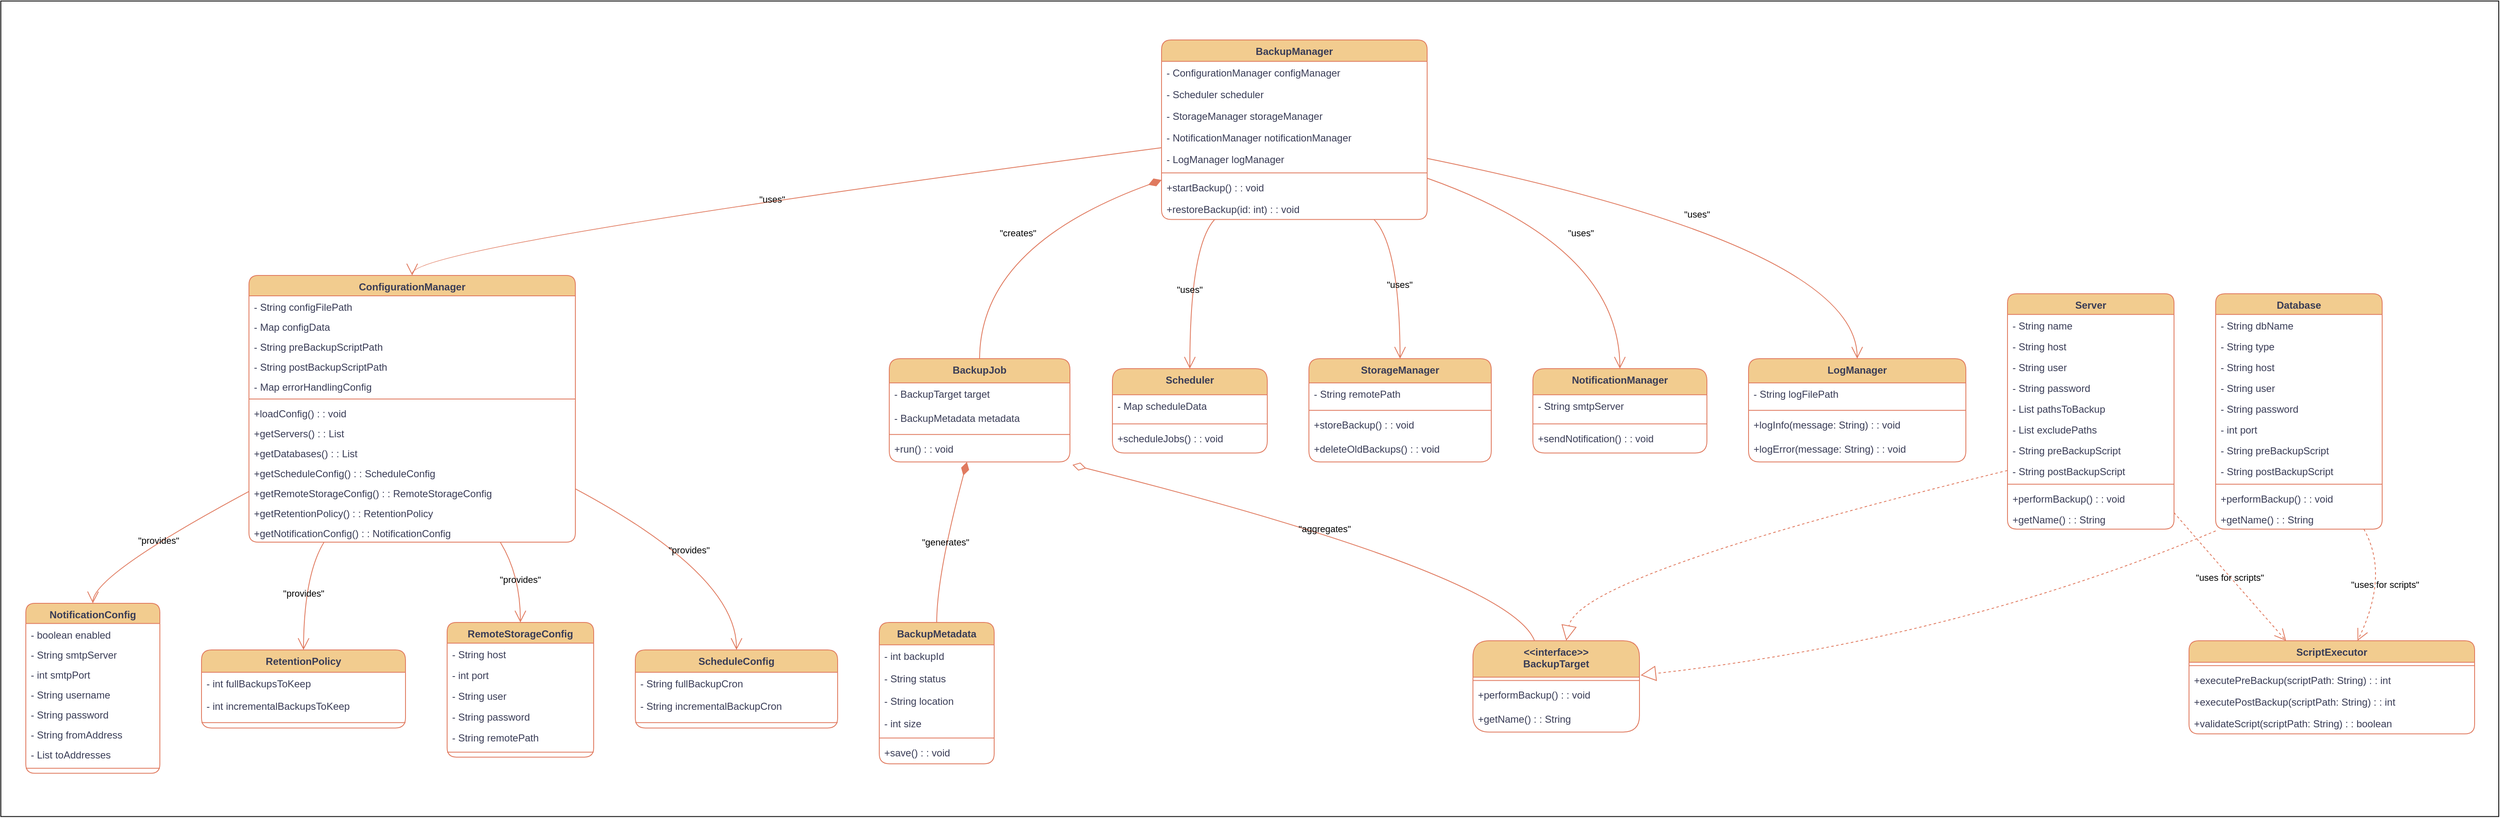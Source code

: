 <mxfile version="25.0.3">
  <diagram id="n0hts4nqIw-bhDP7IXoY" name="Page-2">
    <mxGraphModel dx="4327" dy="2909" grid="1" gridSize="10" guides="1" tooltips="1" connect="1" arrows="1" fold="1" page="1" pageScale="1" pageWidth="827" pageHeight="1169" background="#ffffff" math="0" shadow="0">
      <root>
        <mxCell id="0" />
        <mxCell id="1" parent="0" />
        <mxCell id="kZADWly243SHnXjZNP4Z-330" value="" style="rounded=0;whiteSpace=wrap;html=1;" vertex="1" parent="1">
          <mxGeometry x="-10" y="-26.76" width="3000" height="980" as="geometry" />
        </mxCell>
        <mxCell id="kZADWly243SHnXjZNP4Z-203" value="BackupManager" style="swimlane;fontStyle=1;align=center;verticalAlign=top;childLayout=stackLayout;horizontal=1;startSize=25.775;horizontalStack=0;resizeParent=1;resizeParentMax=0;resizeLast=0;collapsible=0;marginBottom=0;labelBackgroundColor=none;fillColor=#F2CC8F;strokeColor=#E07A5F;fontColor=#393C56;rounded=1;" vertex="1" parent="1">
          <mxGeometry x="1384" y="20" width="319" height="215.775" as="geometry" />
        </mxCell>
        <mxCell id="kZADWly243SHnXjZNP4Z-204" value="- ConfigurationManager configManager" style="text;strokeColor=none;fillColor=none;align=left;verticalAlign=top;spacingLeft=4;spacingRight=4;overflow=hidden;rotatable=0;points=[[0,0.5],[1,0.5]];portConstraint=eastwest;labelBackgroundColor=none;fontColor=#393C56;rounded=1;" vertex="1" parent="kZADWly243SHnXjZNP4Z-203">
          <mxGeometry y="25.775" width="319" height="26" as="geometry" />
        </mxCell>
        <mxCell id="kZADWly243SHnXjZNP4Z-205" value="- Scheduler scheduler" style="text;strokeColor=none;fillColor=none;align=left;verticalAlign=top;spacingLeft=4;spacingRight=4;overflow=hidden;rotatable=0;points=[[0,0.5],[1,0.5]];portConstraint=eastwest;labelBackgroundColor=none;fontColor=#393C56;rounded=1;" vertex="1" parent="kZADWly243SHnXjZNP4Z-203">
          <mxGeometry y="51.775" width="319" height="26" as="geometry" />
        </mxCell>
        <mxCell id="kZADWly243SHnXjZNP4Z-206" value="- StorageManager storageManager" style="text;strokeColor=none;fillColor=none;align=left;verticalAlign=top;spacingLeft=4;spacingRight=4;overflow=hidden;rotatable=0;points=[[0,0.5],[1,0.5]];portConstraint=eastwest;labelBackgroundColor=none;fontColor=#393C56;rounded=1;" vertex="1" parent="kZADWly243SHnXjZNP4Z-203">
          <mxGeometry y="77.775" width="319" height="26" as="geometry" />
        </mxCell>
        <mxCell id="kZADWly243SHnXjZNP4Z-207" value="- NotificationManager notificationManager" style="text;strokeColor=none;fillColor=none;align=left;verticalAlign=top;spacingLeft=4;spacingRight=4;overflow=hidden;rotatable=0;points=[[0,0.5],[1,0.5]];portConstraint=eastwest;labelBackgroundColor=none;fontColor=#393C56;rounded=1;" vertex="1" parent="kZADWly243SHnXjZNP4Z-203">
          <mxGeometry y="103.775" width="319" height="26" as="geometry" />
        </mxCell>
        <mxCell id="kZADWly243SHnXjZNP4Z-208" value="- LogManager logManager" style="text;strokeColor=none;fillColor=none;align=left;verticalAlign=top;spacingLeft=4;spacingRight=4;overflow=hidden;rotatable=0;points=[[0,0.5],[1,0.5]];portConstraint=eastwest;labelBackgroundColor=none;fontColor=#393C56;rounded=1;" vertex="1" parent="kZADWly243SHnXjZNP4Z-203">
          <mxGeometry y="129.775" width="319" height="26" as="geometry" />
        </mxCell>
        <mxCell id="kZADWly243SHnXjZNP4Z-209" style="line;strokeWidth=1;fillColor=none;align=left;verticalAlign=middle;spacingTop=-1;spacingLeft=3;spacingRight=3;rotatable=0;labelPosition=right;points=[];portConstraint=eastwest;strokeColor=#E07A5F;labelBackgroundColor=none;fontColor=#393C56;rounded=1;" vertex="1" parent="kZADWly243SHnXjZNP4Z-203">
          <mxGeometry y="155.775" width="319" height="8" as="geometry" />
        </mxCell>
        <mxCell id="kZADWly243SHnXjZNP4Z-210" value="+startBackup() : : void" style="text;strokeColor=none;fillColor=none;align=left;verticalAlign=top;spacingLeft=4;spacingRight=4;overflow=hidden;rotatable=0;points=[[0,0.5],[1,0.5]];portConstraint=eastwest;labelBackgroundColor=none;fontColor=#393C56;rounded=1;" vertex="1" parent="kZADWly243SHnXjZNP4Z-203">
          <mxGeometry y="163.775" width="319" height="26" as="geometry" />
        </mxCell>
        <mxCell id="kZADWly243SHnXjZNP4Z-211" value="+restoreBackup(id: int) : : void" style="text;strokeColor=none;fillColor=none;align=left;verticalAlign=top;spacingLeft=4;spacingRight=4;overflow=hidden;rotatable=0;points=[[0,0.5],[1,0.5]];portConstraint=eastwest;labelBackgroundColor=none;fontColor=#393C56;rounded=1;" vertex="1" parent="kZADWly243SHnXjZNP4Z-203">
          <mxGeometry y="189.775" width="319" height="26" as="geometry" />
        </mxCell>
        <mxCell id="kZADWly243SHnXjZNP4Z-212" value="BackupJob" style="swimlane;fontStyle=1;align=center;verticalAlign=top;childLayout=stackLayout;horizontal=1;startSize=29.15;horizontalStack=0;resizeParent=1;resizeParentMax=0;resizeLast=0;collapsible=0;marginBottom=0;labelBackgroundColor=none;fillColor=#F2CC8F;strokeColor=#E07A5F;fontColor=#393C56;rounded=1;" vertex="1" parent="1">
          <mxGeometry x="1057" y="403" width="217" height="124.15" as="geometry" />
        </mxCell>
        <mxCell id="kZADWly243SHnXjZNP4Z-213" value="- BackupTarget target" style="text;strokeColor=none;fillColor=none;align=left;verticalAlign=top;spacingLeft=4;spacingRight=4;overflow=hidden;rotatable=0;points=[[0,0.5],[1,0.5]];portConstraint=eastwest;labelBackgroundColor=none;fontColor=#393C56;rounded=1;" vertex="1" parent="kZADWly243SHnXjZNP4Z-212">
          <mxGeometry y="29.15" width="217" height="29" as="geometry" />
        </mxCell>
        <mxCell id="kZADWly243SHnXjZNP4Z-214" value="- BackupMetadata metadata" style="text;strokeColor=none;fillColor=none;align=left;verticalAlign=top;spacingLeft=4;spacingRight=4;overflow=hidden;rotatable=0;points=[[0,0.5],[1,0.5]];portConstraint=eastwest;labelBackgroundColor=none;fontColor=#393C56;rounded=1;" vertex="1" parent="kZADWly243SHnXjZNP4Z-212">
          <mxGeometry y="58.15" width="217" height="29" as="geometry" />
        </mxCell>
        <mxCell id="kZADWly243SHnXjZNP4Z-215" style="line;strokeWidth=1;fillColor=none;align=left;verticalAlign=middle;spacingTop=-1;spacingLeft=3;spacingRight=3;rotatable=0;labelPosition=right;points=[];portConstraint=eastwest;strokeColor=#E07A5F;labelBackgroundColor=none;fontColor=#393C56;rounded=1;" vertex="1" parent="kZADWly243SHnXjZNP4Z-212">
          <mxGeometry y="87.15" width="217" height="8" as="geometry" />
        </mxCell>
        <mxCell id="kZADWly243SHnXjZNP4Z-216" value="+run() : : void" style="text;strokeColor=none;fillColor=none;align=left;verticalAlign=top;spacingLeft=4;spacingRight=4;overflow=hidden;rotatable=0;points=[[0,0.5],[1,0.5]];portConstraint=eastwest;labelBackgroundColor=none;fontColor=#393C56;rounded=1;" vertex="1" parent="kZADWly243SHnXjZNP4Z-212">
          <mxGeometry y="95.15" width="217" height="29" as="geometry" />
        </mxCell>
        <mxCell id="kZADWly243SHnXjZNP4Z-217" value="ConfigurationManager" style="swimlane;fontStyle=1;align=center;verticalAlign=top;childLayout=stackLayout;horizontal=1;startSize=24.477;horizontalStack=0;resizeParent=1;resizeParentMax=0;resizeLast=0;collapsible=0;marginBottom=0;labelBackgroundColor=none;fillColor=#F2CC8F;strokeColor=#E07A5F;fontColor=#393C56;rounded=1;" vertex="1" parent="1">
          <mxGeometry x="288" y="303" width="392" height="320.477" as="geometry" />
        </mxCell>
        <mxCell id="kZADWly243SHnXjZNP4Z-218" value="- String configFilePath" style="text;strokeColor=none;fillColor=none;align=left;verticalAlign=top;spacingLeft=4;spacingRight=4;overflow=hidden;rotatable=0;points=[[0,0.5],[1,0.5]];portConstraint=eastwest;labelBackgroundColor=none;fontColor=#393C56;rounded=1;" vertex="1" parent="kZADWly243SHnXjZNP4Z-217">
          <mxGeometry y="24.477" width="392" height="24" as="geometry" />
        </mxCell>
        <mxCell id="kZADWly243SHnXjZNP4Z-219" value="- Map configData" style="text;strokeColor=none;fillColor=none;align=left;verticalAlign=top;spacingLeft=4;spacingRight=4;overflow=hidden;rotatable=0;points=[[0,0.5],[1,0.5]];portConstraint=eastwest;labelBackgroundColor=none;fontColor=#393C56;rounded=1;" vertex="1" parent="kZADWly243SHnXjZNP4Z-217">
          <mxGeometry y="48.477" width="392" height="24" as="geometry" />
        </mxCell>
        <mxCell id="kZADWly243SHnXjZNP4Z-220" value="- String preBackupScriptPath" style="text;strokeColor=none;fillColor=none;align=left;verticalAlign=top;spacingLeft=4;spacingRight=4;overflow=hidden;rotatable=0;points=[[0,0.5],[1,0.5]];portConstraint=eastwest;labelBackgroundColor=none;fontColor=#393C56;rounded=1;" vertex="1" parent="kZADWly243SHnXjZNP4Z-217">
          <mxGeometry y="72.477" width="392" height="24" as="geometry" />
        </mxCell>
        <mxCell id="kZADWly243SHnXjZNP4Z-221" value="- String postBackupScriptPath" style="text;strokeColor=none;fillColor=none;align=left;verticalAlign=top;spacingLeft=4;spacingRight=4;overflow=hidden;rotatable=0;points=[[0,0.5],[1,0.5]];portConstraint=eastwest;labelBackgroundColor=none;fontColor=#393C56;rounded=1;" vertex="1" parent="kZADWly243SHnXjZNP4Z-217">
          <mxGeometry y="96.477" width="392" height="24" as="geometry" />
        </mxCell>
        <mxCell id="kZADWly243SHnXjZNP4Z-222" value="- Map errorHandlingConfig" style="text;strokeColor=none;fillColor=none;align=left;verticalAlign=top;spacingLeft=4;spacingRight=4;overflow=hidden;rotatable=0;points=[[0,0.5],[1,0.5]];portConstraint=eastwest;labelBackgroundColor=none;fontColor=#393C56;rounded=1;" vertex="1" parent="kZADWly243SHnXjZNP4Z-217">
          <mxGeometry y="120.477" width="392" height="24" as="geometry" />
        </mxCell>
        <mxCell id="kZADWly243SHnXjZNP4Z-223" style="line;strokeWidth=1;fillColor=none;align=left;verticalAlign=middle;spacingTop=-1;spacingLeft=3;spacingRight=3;rotatable=0;labelPosition=right;points=[];portConstraint=eastwest;strokeColor=#E07A5F;labelBackgroundColor=none;fontColor=#393C56;rounded=1;" vertex="1" parent="kZADWly243SHnXjZNP4Z-217">
          <mxGeometry y="144.477" width="392" height="8" as="geometry" />
        </mxCell>
        <mxCell id="kZADWly243SHnXjZNP4Z-224" value="+loadConfig() : : void" style="text;strokeColor=none;fillColor=none;align=left;verticalAlign=top;spacingLeft=4;spacingRight=4;overflow=hidden;rotatable=0;points=[[0,0.5],[1,0.5]];portConstraint=eastwest;labelBackgroundColor=none;fontColor=#393C56;rounded=1;" vertex="1" parent="kZADWly243SHnXjZNP4Z-217">
          <mxGeometry y="152.477" width="392" height="24" as="geometry" />
        </mxCell>
        <mxCell id="kZADWly243SHnXjZNP4Z-225" value="+getServers() : : List" style="text;strokeColor=none;fillColor=none;align=left;verticalAlign=top;spacingLeft=4;spacingRight=4;overflow=hidden;rotatable=0;points=[[0,0.5],[1,0.5]];portConstraint=eastwest;labelBackgroundColor=none;fontColor=#393C56;rounded=1;" vertex="1" parent="kZADWly243SHnXjZNP4Z-217">
          <mxGeometry y="176.477" width="392" height="24" as="geometry" />
        </mxCell>
        <mxCell id="kZADWly243SHnXjZNP4Z-226" value="+getDatabases() : : List" style="text;strokeColor=none;fillColor=none;align=left;verticalAlign=top;spacingLeft=4;spacingRight=4;overflow=hidden;rotatable=0;points=[[0,0.5],[1,0.5]];portConstraint=eastwest;labelBackgroundColor=none;fontColor=#393C56;rounded=1;" vertex="1" parent="kZADWly243SHnXjZNP4Z-217">
          <mxGeometry y="200.477" width="392" height="24" as="geometry" />
        </mxCell>
        <mxCell id="kZADWly243SHnXjZNP4Z-227" value="+getScheduleConfig() : : ScheduleConfig" style="text;strokeColor=none;fillColor=none;align=left;verticalAlign=top;spacingLeft=4;spacingRight=4;overflow=hidden;rotatable=0;points=[[0,0.5],[1,0.5]];portConstraint=eastwest;labelBackgroundColor=none;fontColor=#393C56;rounded=1;" vertex="1" parent="kZADWly243SHnXjZNP4Z-217">
          <mxGeometry y="224.477" width="392" height="24" as="geometry" />
        </mxCell>
        <mxCell id="kZADWly243SHnXjZNP4Z-228" value="+getRemoteStorageConfig() : : RemoteStorageConfig" style="text;strokeColor=none;fillColor=none;align=left;verticalAlign=top;spacingLeft=4;spacingRight=4;overflow=hidden;rotatable=0;points=[[0,0.5],[1,0.5]];portConstraint=eastwest;labelBackgroundColor=none;fontColor=#393C56;rounded=1;" vertex="1" parent="kZADWly243SHnXjZNP4Z-217">
          <mxGeometry y="248.477" width="392" height="24" as="geometry" />
        </mxCell>
        <mxCell id="kZADWly243SHnXjZNP4Z-229" value="+getRetentionPolicy() : : RetentionPolicy" style="text;strokeColor=none;fillColor=none;align=left;verticalAlign=top;spacingLeft=4;spacingRight=4;overflow=hidden;rotatable=0;points=[[0,0.5],[1,0.5]];portConstraint=eastwest;labelBackgroundColor=none;fontColor=#393C56;rounded=1;" vertex="1" parent="kZADWly243SHnXjZNP4Z-217">
          <mxGeometry y="272.477" width="392" height="24" as="geometry" />
        </mxCell>
        <mxCell id="kZADWly243SHnXjZNP4Z-230" value="+getNotificationConfig() : : NotificationConfig" style="text;strokeColor=none;fillColor=none;align=left;verticalAlign=top;spacingLeft=4;spacingRight=4;overflow=hidden;rotatable=0;points=[[0,0.5],[1,0.5]];portConstraint=eastwest;labelBackgroundColor=none;fontColor=#393C56;rounded=1;" vertex="1" parent="kZADWly243SHnXjZNP4Z-217">
          <mxGeometry y="296.477" width="392" height="24" as="geometry" />
        </mxCell>
        <mxCell id="kZADWly243SHnXjZNP4Z-231" value="Scheduler" style="swimlane;fontStyle=1;align=center;verticalAlign=top;childLayout=stackLayout;horizontal=1;startSize=31.4;horizontalStack=0;resizeParent=1;resizeParentMax=0;resizeLast=0;collapsible=0;marginBottom=0;labelBackgroundColor=none;fillColor=#F2CC8F;strokeColor=#E07A5F;fontColor=#393C56;rounded=1;" vertex="1" parent="1">
          <mxGeometry x="1325" y="415" width="186" height="101.4" as="geometry" />
        </mxCell>
        <mxCell id="kZADWly243SHnXjZNP4Z-232" value="- Map scheduleData" style="text;strokeColor=none;fillColor=none;align=left;verticalAlign=top;spacingLeft=4;spacingRight=4;overflow=hidden;rotatable=0;points=[[0,0.5],[1,0.5]];portConstraint=eastwest;labelBackgroundColor=none;fontColor=#393C56;rounded=1;" vertex="1" parent="kZADWly243SHnXjZNP4Z-231">
          <mxGeometry y="31.4" width="186" height="31" as="geometry" />
        </mxCell>
        <mxCell id="kZADWly243SHnXjZNP4Z-233" style="line;strokeWidth=1;fillColor=none;align=left;verticalAlign=middle;spacingTop=-1;spacingLeft=3;spacingRight=3;rotatable=0;labelPosition=right;points=[];portConstraint=eastwest;strokeColor=#E07A5F;labelBackgroundColor=none;fontColor=#393C56;rounded=1;" vertex="1" parent="kZADWly243SHnXjZNP4Z-231">
          <mxGeometry y="62.4" width="186" height="8" as="geometry" />
        </mxCell>
        <mxCell id="kZADWly243SHnXjZNP4Z-234" value="+scheduleJobs() : : void" style="text;strokeColor=none;fillColor=none;align=left;verticalAlign=top;spacingLeft=4;spacingRight=4;overflow=hidden;rotatable=0;points=[[0,0.5],[1,0.5]];portConstraint=eastwest;labelBackgroundColor=none;fontColor=#393C56;rounded=1;" vertex="1" parent="kZADWly243SHnXjZNP4Z-231">
          <mxGeometry y="70.4" width="186" height="31" as="geometry" />
        </mxCell>
        <mxCell id="kZADWly243SHnXjZNP4Z-235" value="StorageManager" style="swimlane;fontStyle=1;align=center;verticalAlign=top;childLayout=stackLayout;horizontal=1;startSize=29.15;horizontalStack=0;resizeParent=1;resizeParentMax=0;resizeLast=0;collapsible=0;marginBottom=0;labelBackgroundColor=none;fillColor=#F2CC8F;strokeColor=#E07A5F;fontColor=#393C56;rounded=1;" vertex="1" parent="1">
          <mxGeometry x="1561" y="403" width="219" height="124.15" as="geometry" />
        </mxCell>
        <mxCell id="kZADWly243SHnXjZNP4Z-236" value="- String remotePath" style="text;strokeColor=none;fillColor=none;align=left;verticalAlign=top;spacingLeft=4;spacingRight=4;overflow=hidden;rotatable=0;points=[[0,0.5],[1,0.5]];portConstraint=eastwest;labelBackgroundColor=none;fontColor=#393C56;rounded=1;" vertex="1" parent="kZADWly243SHnXjZNP4Z-235">
          <mxGeometry y="29.15" width="219" height="29" as="geometry" />
        </mxCell>
        <mxCell id="kZADWly243SHnXjZNP4Z-237" style="line;strokeWidth=1;fillColor=none;align=left;verticalAlign=middle;spacingTop=-1;spacingLeft=3;spacingRight=3;rotatable=0;labelPosition=right;points=[];portConstraint=eastwest;strokeColor=#E07A5F;labelBackgroundColor=none;fontColor=#393C56;rounded=1;" vertex="1" parent="kZADWly243SHnXjZNP4Z-235">
          <mxGeometry y="58.15" width="219" height="8" as="geometry" />
        </mxCell>
        <mxCell id="kZADWly243SHnXjZNP4Z-238" value="+storeBackup() : : void" style="text;strokeColor=none;fillColor=none;align=left;verticalAlign=top;spacingLeft=4;spacingRight=4;overflow=hidden;rotatable=0;points=[[0,0.5],[1,0.5]];portConstraint=eastwest;labelBackgroundColor=none;fontColor=#393C56;rounded=1;" vertex="1" parent="kZADWly243SHnXjZNP4Z-235">
          <mxGeometry y="66.15" width="219" height="29" as="geometry" />
        </mxCell>
        <mxCell id="kZADWly243SHnXjZNP4Z-239" value="+deleteOldBackups() : : void" style="text;strokeColor=none;fillColor=none;align=left;verticalAlign=top;spacingLeft=4;spacingRight=4;overflow=hidden;rotatable=0;points=[[0,0.5],[1,0.5]];portConstraint=eastwest;labelBackgroundColor=none;fontColor=#393C56;rounded=1;" vertex="1" parent="kZADWly243SHnXjZNP4Z-235">
          <mxGeometry y="95.15" width="219" height="29" as="geometry" />
        </mxCell>
        <mxCell id="kZADWly243SHnXjZNP4Z-240" value="NotificationManager" style="swimlane;fontStyle=1;align=center;verticalAlign=top;childLayout=stackLayout;horizontal=1;startSize=31.4;horizontalStack=0;resizeParent=1;resizeParentMax=0;resizeLast=0;collapsible=0;marginBottom=0;labelBackgroundColor=none;fillColor=#F2CC8F;strokeColor=#E07A5F;fontColor=#393C56;rounded=1;" vertex="1" parent="1">
          <mxGeometry x="1830" y="415" width="209" height="101.4" as="geometry" />
        </mxCell>
        <mxCell id="kZADWly243SHnXjZNP4Z-241" value="- String smtpServer" style="text;strokeColor=none;fillColor=none;align=left;verticalAlign=top;spacingLeft=4;spacingRight=4;overflow=hidden;rotatable=0;points=[[0,0.5],[1,0.5]];portConstraint=eastwest;labelBackgroundColor=none;fontColor=#393C56;rounded=1;" vertex="1" parent="kZADWly243SHnXjZNP4Z-240">
          <mxGeometry y="31.4" width="209" height="31" as="geometry" />
        </mxCell>
        <mxCell id="kZADWly243SHnXjZNP4Z-242" style="line;strokeWidth=1;fillColor=none;align=left;verticalAlign=middle;spacingTop=-1;spacingLeft=3;spacingRight=3;rotatable=0;labelPosition=right;points=[];portConstraint=eastwest;strokeColor=#E07A5F;labelBackgroundColor=none;fontColor=#393C56;rounded=1;" vertex="1" parent="kZADWly243SHnXjZNP4Z-240">
          <mxGeometry y="62.4" width="209" height="8" as="geometry" />
        </mxCell>
        <mxCell id="kZADWly243SHnXjZNP4Z-243" value="+sendNotification() : : void" style="text;strokeColor=none;fillColor=none;align=left;verticalAlign=top;spacingLeft=4;spacingRight=4;overflow=hidden;rotatable=0;points=[[0,0.5],[1,0.5]];portConstraint=eastwest;labelBackgroundColor=none;fontColor=#393C56;rounded=1;" vertex="1" parent="kZADWly243SHnXjZNP4Z-240">
          <mxGeometry y="70.4" width="209" height="31" as="geometry" />
        </mxCell>
        <mxCell id="kZADWly243SHnXjZNP4Z-244" value="LogManager" style="swimlane;fontStyle=1;align=center;verticalAlign=top;childLayout=stackLayout;horizontal=1;startSize=29.15;horizontalStack=0;resizeParent=1;resizeParentMax=0;resizeLast=0;collapsible=0;marginBottom=0;labelBackgroundColor=none;fillColor=#F2CC8F;strokeColor=#E07A5F;fontColor=#393C56;rounded=1;" vertex="1" parent="1">
          <mxGeometry x="2089" y="403" width="261" height="124.15" as="geometry" />
        </mxCell>
        <mxCell id="kZADWly243SHnXjZNP4Z-245" value="- String logFilePath" style="text;strokeColor=none;fillColor=none;align=left;verticalAlign=top;spacingLeft=4;spacingRight=4;overflow=hidden;rotatable=0;points=[[0,0.5],[1,0.5]];portConstraint=eastwest;labelBackgroundColor=none;fontColor=#393C56;rounded=1;" vertex="1" parent="kZADWly243SHnXjZNP4Z-244">
          <mxGeometry y="29.15" width="261" height="29" as="geometry" />
        </mxCell>
        <mxCell id="kZADWly243SHnXjZNP4Z-246" style="line;strokeWidth=1;fillColor=none;align=left;verticalAlign=middle;spacingTop=-1;spacingLeft=3;spacingRight=3;rotatable=0;labelPosition=right;points=[];portConstraint=eastwest;strokeColor=#E07A5F;labelBackgroundColor=none;fontColor=#393C56;rounded=1;" vertex="1" parent="kZADWly243SHnXjZNP4Z-244">
          <mxGeometry y="58.15" width="261" height="8" as="geometry" />
        </mxCell>
        <mxCell id="kZADWly243SHnXjZNP4Z-247" value="+logInfo(message: String) : : void" style="text;strokeColor=none;fillColor=none;align=left;verticalAlign=top;spacingLeft=4;spacingRight=4;overflow=hidden;rotatable=0;points=[[0,0.5],[1,0.5]];portConstraint=eastwest;labelBackgroundColor=none;fontColor=#393C56;rounded=1;" vertex="1" parent="kZADWly243SHnXjZNP4Z-244">
          <mxGeometry y="66.15" width="261" height="29" as="geometry" />
        </mxCell>
        <mxCell id="kZADWly243SHnXjZNP4Z-248" value="+logError(message: String) : : void" style="text;strokeColor=none;fillColor=none;align=left;verticalAlign=top;spacingLeft=4;spacingRight=4;overflow=hidden;rotatable=0;points=[[0,0.5],[1,0.5]];portConstraint=eastwest;labelBackgroundColor=none;fontColor=#393C56;rounded=1;" vertex="1" parent="kZADWly243SHnXjZNP4Z-244">
          <mxGeometry y="95.15" width="261" height="29" as="geometry" />
        </mxCell>
        <mxCell id="kZADWly243SHnXjZNP4Z-249" value="BackupMetadata" style="swimlane;fontStyle=1;align=center;verticalAlign=top;childLayout=stackLayout;horizontal=1;startSize=26.9;horizontalStack=0;resizeParent=1;resizeParentMax=0;resizeLast=0;collapsible=0;marginBottom=0;labelBackgroundColor=none;fillColor=#F2CC8F;strokeColor=#E07A5F;fontColor=#393C56;rounded=1;" vertex="1" parent="1">
          <mxGeometry x="1045" y="720" width="138" height="169.9" as="geometry" />
        </mxCell>
        <mxCell id="kZADWly243SHnXjZNP4Z-250" value="- int backupId" style="text;strokeColor=none;fillColor=none;align=left;verticalAlign=top;spacingLeft=4;spacingRight=4;overflow=hidden;rotatable=0;points=[[0,0.5],[1,0.5]];portConstraint=eastwest;labelBackgroundColor=none;fontColor=#393C56;rounded=1;" vertex="1" parent="kZADWly243SHnXjZNP4Z-249">
          <mxGeometry y="26.9" width="138" height="27" as="geometry" />
        </mxCell>
        <mxCell id="kZADWly243SHnXjZNP4Z-251" value="- String status" style="text;strokeColor=none;fillColor=none;align=left;verticalAlign=top;spacingLeft=4;spacingRight=4;overflow=hidden;rotatable=0;points=[[0,0.5],[1,0.5]];portConstraint=eastwest;labelBackgroundColor=none;fontColor=#393C56;rounded=1;" vertex="1" parent="kZADWly243SHnXjZNP4Z-249">
          <mxGeometry y="53.9" width="138" height="27" as="geometry" />
        </mxCell>
        <mxCell id="kZADWly243SHnXjZNP4Z-252" value="- String location" style="text;strokeColor=none;fillColor=none;align=left;verticalAlign=top;spacingLeft=4;spacingRight=4;overflow=hidden;rotatable=0;points=[[0,0.5],[1,0.5]];portConstraint=eastwest;labelBackgroundColor=none;fontColor=#393C56;rounded=1;" vertex="1" parent="kZADWly243SHnXjZNP4Z-249">
          <mxGeometry y="80.9" width="138" height="27" as="geometry" />
        </mxCell>
        <mxCell id="kZADWly243SHnXjZNP4Z-253" value="- int size" style="text;strokeColor=none;fillColor=none;align=left;verticalAlign=top;spacingLeft=4;spacingRight=4;overflow=hidden;rotatable=0;points=[[0,0.5],[1,0.5]];portConstraint=eastwest;labelBackgroundColor=none;fontColor=#393C56;rounded=1;" vertex="1" parent="kZADWly243SHnXjZNP4Z-249">
          <mxGeometry y="107.9" width="138" height="27" as="geometry" />
        </mxCell>
        <mxCell id="kZADWly243SHnXjZNP4Z-254" style="line;strokeWidth=1;fillColor=none;align=left;verticalAlign=middle;spacingTop=-1;spacingLeft=3;spacingRight=3;rotatable=0;labelPosition=right;points=[];portConstraint=eastwest;strokeColor=#E07A5F;labelBackgroundColor=none;fontColor=#393C56;rounded=1;" vertex="1" parent="kZADWly243SHnXjZNP4Z-249">
          <mxGeometry y="134.9" width="138" height="8" as="geometry" />
        </mxCell>
        <mxCell id="kZADWly243SHnXjZNP4Z-255" value="+save() : : void" style="text;strokeColor=none;fillColor=none;align=left;verticalAlign=top;spacingLeft=4;spacingRight=4;overflow=hidden;rotatable=0;points=[[0,0.5],[1,0.5]];portConstraint=eastwest;labelBackgroundColor=none;fontColor=#393C56;rounded=1;" vertex="1" parent="kZADWly243SHnXjZNP4Z-249">
          <mxGeometry y="142.9" width="138" height="27" as="geometry" />
        </mxCell>
        <mxCell id="kZADWly243SHnXjZNP4Z-256" value="&lt;&lt;interface&gt;&gt;&#xa;BackupTarget" style="swimlane;fontStyle=1;align=center;verticalAlign=top;childLayout=stackLayout;horizontal=1;startSize=43.725;horizontalStack=0;resizeParent=1;resizeParentMax=0;resizeLast=0;collapsible=0;marginBottom=0;labelBackgroundColor=none;fillColor=#F2CC8F;strokeColor=#E07A5F;fontColor=#393C56;rounded=1;" vertex="1" parent="1">
          <mxGeometry x="1758" y="742" width="200" height="109.725" as="geometry" />
        </mxCell>
        <mxCell id="kZADWly243SHnXjZNP4Z-257" style="line;strokeWidth=1;fillColor=none;align=left;verticalAlign=middle;spacingTop=-1;spacingLeft=3;spacingRight=3;rotatable=0;labelPosition=right;points=[];portConstraint=eastwest;strokeColor=#E07A5F;labelBackgroundColor=none;fontColor=#393C56;rounded=1;" vertex="1" parent="kZADWly243SHnXjZNP4Z-256">
          <mxGeometry y="43.725" width="200" height="8" as="geometry" />
        </mxCell>
        <mxCell id="kZADWly243SHnXjZNP4Z-258" value="+performBackup() : : void" style="text;strokeColor=none;fillColor=none;align=left;verticalAlign=top;spacingLeft=4;spacingRight=4;overflow=hidden;rotatable=0;points=[[0,0.5],[1,0.5]];portConstraint=eastwest;labelBackgroundColor=none;fontColor=#393C56;rounded=1;" vertex="1" parent="kZADWly243SHnXjZNP4Z-256">
          <mxGeometry y="51.725" width="200" height="29" as="geometry" />
        </mxCell>
        <mxCell id="kZADWly243SHnXjZNP4Z-259" value="+getName() : : String" style="text;strokeColor=none;fillColor=none;align=left;verticalAlign=top;spacingLeft=4;spacingRight=4;overflow=hidden;rotatable=0;points=[[0,0.5],[1,0.5]];portConstraint=eastwest;labelBackgroundColor=none;fontColor=#393C56;rounded=1;" vertex="1" parent="kZADWly243SHnXjZNP4Z-256">
          <mxGeometry y="80.725" width="200" height="29" as="geometry" />
        </mxCell>
        <mxCell id="kZADWly243SHnXjZNP4Z-260" value="Server" style="swimlane;fontStyle=1;align=center;verticalAlign=top;childLayout=stackLayout;horizontal=1;startSize=24.855;horizontalStack=0;resizeParent=1;resizeParentMax=0;resizeLast=0;collapsible=0;marginBottom=0;labelBackgroundColor=none;fillColor=#F2CC8F;strokeColor=#E07A5F;fontColor=#393C56;rounded=1;" vertex="1" parent="1">
          <mxGeometry x="2400" y="325" width="200" height="282.855" as="geometry" />
        </mxCell>
        <mxCell id="kZADWly243SHnXjZNP4Z-261" value="- String name" style="text;strokeColor=none;fillColor=none;align=left;verticalAlign=top;spacingLeft=4;spacingRight=4;overflow=hidden;rotatable=0;points=[[0,0.5],[1,0.5]];portConstraint=eastwest;labelBackgroundColor=none;fontColor=#393C56;rounded=1;" vertex="1" parent="kZADWly243SHnXjZNP4Z-260">
          <mxGeometry y="24.855" width="200" height="25" as="geometry" />
        </mxCell>
        <mxCell id="kZADWly243SHnXjZNP4Z-262" value="- String host" style="text;strokeColor=none;fillColor=none;align=left;verticalAlign=top;spacingLeft=4;spacingRight=4;overflow=hidden;rotatable=0;points=[[0,0.5],[1,0.5]];portConstraint=eastwest;labelBackgroundColor=none;fontColor=#393C56;rounded=1;" vertex="1" parent="kZADWly243SHnXjZNP4Z-260">
          <mxGeometry y="49.855" width="200" height="25" as="geometry" />
        </mxCell>
        <mxCell id="kZADWly243SHnXjZNP4Z-263" value="- String user" style="text;strokeColor=none;fillColor=none;align=left;verticalAlign=top;spacingLeft=4;spacingRight=4;overflow=hidden;rotatable=0;points=[[0,0.5],[1,0.5]];portConstraint=eastwest;labelBackgroundColor=none;fontColor=#393C56;rounded=1;" vertex="1" parent="kZADWly243SHnXjZNP4Z-260">
          <mxGeometry y="74.855" width="200" height="25" as="geometry" />
        </mxCell>
        <mxCell id="kZADWly243SHnXjZNP4Z-264" value="- String password" style="text;strokeColor=none;fillColor=none;align=left;verticalAlign=top;spacingLeft=4;spacingRight=4;overflow=hidden;rotatable=0;points=[[0,0.5],[1,0.5]];portConstraint=eastwest;labelBackgroundColor=none;fontColor=#393C56;rounded=1;" vertex="1" parent="kZADWly243SHnXjZNP4Z-260">
          <mxGeometry y="99.855" width="200" height="25" as="geometry" />
        </mxCell>
        <mxCell id="kZADWly243SHnXjZNP4Z-265" value="- List pathsToBackup" style="text;strokeColor=none;fillColor=none;align=left;verticalAlign=top;spacingLeft=4;spacingRight=4;overflow=hidden;rotatable=0;points=[[0,0.5],[1,0.5]];portConstraint=eastwest;labelBackgroundColor=none;fontColor=#393C56;rounded=1;" vertex="1" parent="kZADWly243SHnXjZNP4Z-260">
          <mxGeometry y="124.855" width="200" height="25" as="geometry" />
        </mxCell>
        <mxCell id="kZADWly243SHnXjZNP4Z-266" value="- List excludePaths" style="text;strokeColor=none;fillColor=none;align=left;verticalAlign=top;spacingLeft=4;spacingRight=4;overflow=hidden;rotatable=0;points=[[0,0.5],[1,0.5]];portConstraint=eastwest;labelBackgroundColor=none;fontColor=#393C56;rounded=1;" vertex="1" parent="kZADWly243SHnXjZNP4Z-260">
          <mxGeometry y="149.855" width="200" height="25" as="geometry" />
        </mxCell>
        <mxCell id="kZADWly243SHnXjZNP4Z-267" value="- String preBackupScript" style="text;strokeColor=none;fillColor=none;align=left;verticalAlign=top;spacingLeft=4;spacingRight=4;overflow=hidden;rotatable=0;points=[[0,0.5],[1,0.5]];portConstraint=eastwest;labelBackgroundColor=none;fontColor=#393C56;rounded=1;" vertex="1" parent="kZADWly243SHnXjZNP4Z-260">
          <mxGeometry y="174.855" width="200" height="25" as="geometry" />
        </mxCell>
        <mxCell id="kZADWly243SHnXjZNP4Z-268" value="- String postBackupScript" style="text;strokeColor=none;fillColor=none;align=left;verticalAlign=top;spacingLeft=4;spacingRight=4;overflow=hidden;rotatable=0;points=[[0,0.5],[1,0.5]];portConstraint=eastwest;labelBackgroundColor=none;fontColor=#393C56;rounded=1;" vertex="1" parent="kZADWly243SHnXjZNP4Z-260">
          <mxGeometry y="199.855" width="200" height="25" as="geometry" />
        </mxCell>
        <mxCell id="kZADWly243SHnXjZNP4Z-269" style="line;strokeWidth=1;fillColor=none;align=left;verticalAlign=middle;spacingTop=-1;spacingLeft=3;spacingRight=3;rotatable=0;labelPosition=right;points=[];portConstraint=eastwest;strokeColor=#E07A5F;labelBackgroundColor=none;fontColor=#393C56;rounded=1;" vertex="1" parent="kZADWly243SHnXjZNP4Z-260">
          <mxGeometry y="224.855" width="200" height="8" as="geometry" />
        </mxCell>
        <mxCell id="kZADWly243SHnXjZNP4Z-270" value="+performBackup() : : void" style="text;strokeColor=none;fillColor=none;align=left;verticalAlign=top;spacingLeft=4;spacingRight=4;overflow=hidden;rotatable=0;points=[[0,0.5],[1,0.5]];portConstraint=eastwest;labelBackgroundColor=none;fontColor=#393C56;rounded=1;" vertex="1" parent="kZADWly243SHnXjZNP4Z-260">
          <mxGeometry y="232.855" width="200" height="25" as="geometry" />
        </mxCell>
        <mxCell id="kZADWly243SHnXjZNP4Z-271" value="+getName() : : String" style="text;strokeColor=none;fillColor=none;align=left;verticalAlign=top;spacingLeft=4;spacingRight=4;overflow=hidden;rotatable=0;points=[[0,0.5],[1,0.5]];portConstraint=eastwest;labelBackgroundColor=none;fontColor=#393C56;rounded=1;" vertex="1" parent="kZADWly243SHnXjZNP4Z-260">
          <mxGeometry y="257.855" width="200" height="25" as="geometry" />
        </mxCell>
        <mxCell id="kZADWly243SHnXjZNP4Z-272" value="ScriptExecutor" style="swimlane;fontStyle=1;align=center;verticalAlign=top;childLayout=stackLayout;horizontal=1;startSize=25.911;horizontalStack=0;resizeParent=1;resizeParentMax=0;resizeLast=0;collapsible=0;marginBottom=0;labelBackgroundColor=none;fillColor=#F2CC8F;strokeColor=#E07A5F;fontColor=#393C56;rounded=1;" vertex="1" parent="1">
          <mxGeometry x="2618" y="742" width="343" height="111.911" as="geometry" />
        </mxCell>
        <mxCell id="kZADWly243SHnXjZNP4Z-273" style="line;strokeWidth=1;fillColor=none;align=left;verticalAlign=middle;spacingTop=-1;spacingLeft=3;spacingRight=3;rotatable=0;labelPosition=right;points=[];portConstraint=eastwest;strokeColor=#E07A5F;labelBackgroundColor=none;fontColor=#393C56;rounded=1;" vertex="1" parent="kZADWly243SHnXjZNP4Z-272">
          <mxGeometry y="25.911" width="343" height="8" as="geometry" />
        </mxCell>
        <mxCell id="kZADWly243SHnXjZNP4Z-274" value="+executePreBackup(scriptPath: String) : : int" style="text;strokeColor=none;fillColor=none;align=left;verticalAlign=top;spacingLeft=4;spacingRight=4;overflow=hidden;rotatable=0;points=[[0,0.5],[1,0.5]];portConstraint=eastwest;labelBackgroundColor=none;fontColor=#393C56;rounded=1;" vertex="1" parent="kZADWly243SHnXjZNP4Z-272">
          <mxGeometry y="33.911" width="343" height="26" as="geometry" />
        </mxCell>
        <mxCell id="kZADWly243SHnXjZNP4Z-275" value="+executePostBackup(scriptPath: String) : : int" style="text;strokeColor=none;fillColor=none;align=left;verticalAlign=top;spacingLeft=4;spacingRight=4;overflow=hidden;rotatable=0;points=[[0,0.5],[1,0.5]];portConstraint=eastwest;labelBackgroundColor=none;fontColor=#393C56;rounded=1;" vertex="1" parent="kZADWly243SHnXjZNP4Z-272">
          <mxGeometry y="59.911" width="343" height="26" as="geometry" />
        </mxCell>
        <mxCell id="kZADWly243SHnXjZNP4Z-276" value="+validateScript(scriptPath: String) : : boolean" style="text;strokeColor=none;fillColor=none;align=left;verticalAlign=top;spacingLeft=4;spacingRight=4;overflow=hidden;rotatable=0;points=[[0,0.5],[1,0.5]];portConstraint=eastwest;labelBackgroundColor=none;fontColor=#393C56;rounded=1;" vertex="1" parent="kZADWly243SHnXjZNP4Z-272">
          <mxGeometry y="85.911" width="343" height="26" as="geometry" />
        </mxCell>
        <mxCell id="kZADWly243SHnXjZNP4Z-277" value="Database" style="swimlane;fontStyle=1;align=center;verticalAlign=top;childLayout=stackLayout;horizontal=1;startSize=24.855;horizontalStack=0;resizeParent=1;resizeParentMax=0;resizeLast=0;collapsible=0;marginBottom=0;labelBackgroundColor=none;fillColor=#F2CC8F;strokeColor=#E07A5F;fontColor=#393C56;rounded=1;" vertex="1" parent="1">
          <mxGeometry x="2650" y="325" width="200" height="282.855" as="geometry" />
        </mxCell>
        <mxCell id="kZADWly243SHnXjZNP4Z-278" value="- String dbName" style="text;strokeColor=none;fillColor=none;align=left;verticalAlign=top;spacingLeft=4;spacingRight=4;overflow=hidden;rotatable=0;points=[[0,0.5],[1,0.5]];portConstraint=eastwest;labelBackgroundColor=none;fontColor=#393C56;rounded=1;" vertex="1" parent="kZADWly243SHnXjZNP4Z-277">
          <mxGeometry y="24.855" width="200" height="25" as="geometry" />
        </mxCell>
        <mxCell id="kZADWly243SHnXjZNP4Z-279" value="- String type" style="text;strokeColor=none;fillColor=none;align=left;verticalAlign=top;spacingLeft=4;spacingRight=4;overflow=hidden;rotatable=0;points=[[0,0.5],[1,0.5]];portConstraint=eastwest;labelBackgroundColor=none;fontColor=#393C56;rounded=1;" vertex="1" parent="kZADWly243SHnXjZNP4Z-277">
          <mxGeometry y="49.855" width="200" height="25" as="geometry" />
        </mxCell>
        <mxCell id="kZADWly243SHnXjZNP4Z-280" value="- String host" style="text;strokeColor=none;fillColor=none;align=left;verticalAlign=top;spacingLeft=4;spacingRight=4;overflow=hidden;rotatable=0;points=[[0,0.5],[1,0.5]];portConstraint=eastwest;labelBackgroundColor=none;fontColor=#393C56;rounded=1;" vertex="1" parent="kZADWly243SHnXjZNP4Z-277">
          <mxGeometry y="74.855" width="200" height="25" as="geometry" />
        </mxCell>
        <mxCell id="kZADWly243SHnXjZNP4Z-281" value="- String user" style="text;strokeColor=none;fillColor=none;align=left;verticalAlign=top;spacingLeft=4;spacingRight=4;overflow=hidden;rotatable=0;points=[[0,0.5],[1,0.5]];portConstraint=eastwest;labelBackgroundColor=none;fontColor=#393C56;rounded=1;" vertex="1" parent="kZADWly243SHnXjZNP4Z-277">
          <mxGeometry y="99.855" width="200" height="25" as="geometry" />
        </mxCell>
        <mxCell id="kZADWly243SHnXjZNP4Z-282" value="- String password" style="text;strokeColor=none;fillColor=none;align=left;verticalAlign=top;spacingLeft=4;spacingRight=4;overflow=hidden;rotatable=0;points=[[0,0.5],[1,0.5]];portConstraint=eastwest;labelBackgroundColor=none;fontColor=#393C56;rounded=1;" vertex="1" parent="kZADWly243SHnXjZNP4Z-277">
          <mxGeometry y="124.855" width="200" height="25" as="geometry" />
        </mxCell>
        <mxCell id="kZADWly243SHnXjZNP4Z-283" value="- int port" style="text;strokeColor=none;fillColor=none;align=left;verticalAlign=top;spacingLeft=4;spacingRight=4;overflow=hidden;rotatable=0;points=[[0,0.5],[1,0.5]];portConstraint=eastwest;labelBackgroundColor=none;fontColor=#393C56;rounded=1;" vertex="1" parent="kZADWly243SHnXjZNP4Z-277">
          <mxGeometry y="149.855" width="200" height="25" as="geometry" />
        </mxCell>
        <mxCell id="kZADWly243SHnXjZNP4Z-284" value="- String preBackupScript" style="text;strokeColor=none;fillColor=none;align=left;verticalAlign=top;spacingLeft=4;spacingRight=4;overflow=hidden;rotatable=0;points=[[0,0.5],[1,0.5]];portConstraint=eastwest;labelBackgroundColor=none;fontColor=#393C56;rounded=1;" vertex="1" parent="kZADWly243SHnXjZNP4Z-277">
          <mxGeometry y="174.855" width="200" height="25" as="geometry" />
        </mxCell>
        <mxCell id="kZADWly243SHnXjZNP4Z-285" value="- String postBackupScript" style="text;strokeColor=none;fillColor=none;align=left;verticalAlign=top;spacingLeft=4;spacingRight=4;overflow=hidden;rotatable=0;points=[[0,0.5],[1,0.5]];portConstraint=eastwest;labelBackgroundColor=none;fontColor=#393C56;rounded=1;" vertex="1" parent="kZADWly243SHnXjZNP4Z-277">
          <mxGeometry y="199.855" width="200" height="25" as="geometry" />
        </mxCell>
        <mxCell id="kZADWly243SHnXjZNP4Z-286" style="line;strokeWidth=1;fillColor=none;align=left;verticalAlign=middle;spacingTop=-1;spacingLeft=3;spacingRight=3;rotatable=0;labelPosition=right;points=[];portConstraint=eastwest;strokeColor=#E07A5F;labelBackgroundColor=none;fontColor=#393C56;rounded=1;" vertex="1" parent="kZADWly243SHnXjZNP4Z-277">
          <mxGeometry y="224.855" width="200" height="8" as="geometry" />
        </mxCell>
        <mxCell id="kZADWly243SHnXjZNP4Z-287" value="+performBackup() : : void" style="text;strokeColor=none;fillColor=none;align=left;verticalAlign=top;spacingLeft=4;spacingRight=4;overflow=hidden;rotatable=0;points=[[0,0.5],[1,0.5]];portConstraint=eastwest;labelBackgroundColor=none;fontColor=#393C56;rounded=1;" vertex="1" parent="kZADWly243SHnXjZNP4Z-277">
          <mxGeometry y="232.855" width="200" height="25" as="geometry" />
        </mxCell>
        <mxCell id="kZADWly243SHnXjZNP4Z-288" value="+getName() : : String" style="text;strokeColor=none;fillColor=none;align=left;verticalAlign=top;spacingLeft=4;spacingRight=4;overflow=hidden;rotatable=0;points=[[0,0.5],[1,0.5]];portConstraint=eastwest;labelBackgroundColor=none;fontColor=#393C56;rounded=1;" vertex="1" parent="kZADWly243SHnXjZNP4Z-277">
          <mxGeometry y="257.855" width="200" height="25" as="geometry" />
        </mxCell>
        <mxCell id="kZADWly243SHnXjZNP4Z-289" value="ScheduleConfig" style="swimlane;fontStyle=1;align=center;verticalAlign=top;childLayout=stackLayout;horizontal=1;startSize=26.914;horizontalStack=0;resizeParent=1;resizeParentMax=0;resizeLast=0;collapsible=0;marginBottom=0;labelBackgroundColor=none;fillColor=#F2CC8F;strokeColor=#E07A5F;fontColor=#393C56;rounded=1;" vertex="1" parent="1">
          <mxGeometry x="752" y="753" width="243" height="93.914" as="geometry" />
        </mxCell>
        <mxCell id="kZADWly243SHnXjZNP4Z-290" value="- String fullBackupCron" style="text;strokeColor=none;fillColor=none;align=left;verticalAlign=top;spacingLeft=4;spacingRight=4;overflow=hidden;rotatable=0;points=[[0,0.5],[1,0.5]];portConstraint=eastwest;labelBackgroundColor=none;fontColor=#393C56;rounded=1;" vertex="1" parent="kZADWly243SHnXjZNP4Z-289">
          <mxGeometry y="26.914" width="243" height="27" as="geometry" />
        </mxCell>
        <mxCell id="kZADWly243SHnXjZNP4Z-291" value="- String incrementalBackupCron" style="text;strokeColor=none;fillColor=none;align=left;verticalAlign=top;spacingLeft=4;spacingRight=4;overflow=hidden;rotatable=0;points=[[0,0.5],[1,0.5]];portConstraint=eastwest;labelBackgroundColor=none;fontColor=#393C56;rounded=1;" vertex="1" parent="kZADWly243SHnXjZNP4Z-289">
          <mxGeometry y="53.914" width="243" height="27" as="geometry" />
        </mxCell>
        <mxCell id="kZADWly243SHnXjZNP4Z-292" style="line;strokeWidth=1;fillColor=none;align=left;verticalAlign=middle;spacingTop=-1;spacingLeft=3;spacingRight=3;rotatable=0;labelPosition=right;points=[];portConstraint=eastwest;strokeColor=#E07A5F;labelBackgroundColor=none;fontColor=#393C56;rounded=1;" vertex="1" parent="kZADWly243SHnXjZNP4Z-289">
          <mxGeometry y="80.914" width="243" height="13" as="geometry" />
        </mxCell>
        <mxCell id="kZADWly243SHnXjZNP4Z-293" value="RemoteStorageConfig" style="swimlane;fontStyle=1;align=center;verticalAlign=top;childLayout=stackLayout;horizontal=1;startSize=24.831;horizontalStack=0;resizeParent=1;resizeParentMax=0;resizeLast=0;collapsible=0;marginBottom=0;labelBackgroundColor=none;fillColor=#F2CC8F;strokeColor=#E07A5F;fontColor=#393C56;rounded=1;" vertex="1" parent="1">
          <mxGeometry x="526" y="720" width="176" height="161.831" as="geometry" />
        </mxCell>
        <mxCell id="kZADWly243SHnXjZNP4Z-294" value="- String host" style="text;strokeColor=none;fillColor=none;align=left;verticalAlign=top;spacingLeft=4;spacingRight=4;overflow=hidden;rotatable=0;points=[[0,0.5],[1,0.5]];portConstraint=eastwest;labelBackgroundColor=none;fontColor=#393C56;rounded=1;" vertex="1" parent="kZADWly243SHnXjZNP4Z-293">
          <mxGeometry y="24.831" width="176" height="25" as="geometry" />
        </mxCell>
        <mxCell id="kZADWly243SHnXjZNP4Z-295" value="- int port" style="text;strokeColor=none;fillColor=none;align=left;verticalAlign=top;spacingLeft=4;spacingRight=4;overflow=hidden;rotatable=0;points=[[0,0.5],[1,0.5]];portConstraint=eastwest;labelBackgroundColor=none;fontColor=#393C56;rounded=1;" vertex="1" parent="kZADWly243SHnXjZNP4Z-293">
          <mxGeometry y="49.831" width="176" height="25" as="geometry" />
        </mxCell>
        <mxCell id="kZADWly243SHnXjZNP4Z-296" value="- String user" style="text;strokeColor=none;fillColor=none;align=left;verticalAlign=top;spacingLeft=4;spacingRight=4;overflow=hidden;rotatable=0;points=[[0,0.5],[1,0.5]];portConstraint=eastwest;labelBackgroundColor=none;fontColor=#393C56;rounded=1;" vertex="1" parent="kZADWly243SHnXjZNP4Z-293">
          <mxGeometry y="74.831" width="176" height="25" as="geometry" />
        </mxCell>
        <mxCell id="kZADWly243SHnXjZNP4Z-297" value="- String password" style="text;strokeColor=none;fillColor=none;align=left;verticalAlign=top;spacingLeft=4;spacingRight=4;overflow=hidden;rotatable=0;points=[[0,0.5],[1,0.5]];portConstraint=eastwest;labelBackgroundColor=none;fontColor=#393C56;rounded=1;" vertex="1" parent="kZADWly243SHnXjZNP4Z-293">
          <mxGeometry y="99.831" width="176" height="25" as="geometry" />
        </mxCell>
        <mxCell id="kZADWly243SHnXjZNP4Z-298" value="- String remotePath" style="text;strokeColor=none;fillColor=none;align=left;verticalAlign=top;spacingLeft=4;spacingRight=4;overflow=hidden;rotatable=0;points=[[0,0.5],[1,0.5]];portConstraint=eastwest;labelBackgroundColor=none;fontColor=#393C56;rounded=1;" vertex="1" parent="kZADWly243SHnXjZNP4Z-293">
          <mxGeometry y="124.831" width="176" height="25" as="geometry" />
        </mxCell>
        <mxCell id="kZADWly243SHnXjZNP4Z-299" style="line;strokeWidth=1;fillColor=none;align=left;verticalAlign=middle;spacingTop=-1;spacingLeft=3;spacingRight=3;rotatable=0;labelPosition=right;points=[];portConstraint=eastwest;strokeColor=#E07A5F;labelBackgroundColor=none;fontColor=#393C56;rounded=1;" vertex="1" parent="kZADWly243SHnXjZNP4Z-293">
          <mxGeometry y="149.831" width="176" height="12" as="geometry" />
        </mxCell>
        <mxCell id="kZADWly243SHnXjZNP4Z-300" value="RetentionPolicy" style="swimlane;fontStyle=1;align=center;verticalAlign=top;childLayout=stackLayout;horizontal=1;startSize=26.914;horizontalStack=0;resizeParent=1;resizeParentMax=0;resizeLast=0;collapsible=0;marginBottom=0;labelBackgroundColor=none;fillColor=#F2CC8F;strokeColor=#E07A5F;fontColor=#393C56;rounded=1;" vertex="1" parent="1">
          <mxGeometry x="231" y="753" width="245" height="93.914" as="geometry" />
        </mxCell>
        <mxCell id="kZADWly243SHnXjZNP4Z-301" value="- int fullBackupsToKeep" style="text;strokeColor=none;fillColor=none;align=left;verticalAlign=top;spacingLeft=4;spacingRight=4;overflow=hidden;rotatable=0;points=[[0,0.5],[1,0.5]];portConstraint=eastwest;labelBackgroundColor=none;fontColor=#393C56;rounded=1;" vertex="1" parent="kZADWly243SHnXjZNP4Z-300">
          <mxGeometry y="26.914" width="245" height="27" as="geometry" />
        </mxCell>
        <mxCell id="kZADWly243SHnXjZNP4Z-302" value="- int incrementalBackupsToKeep" style="text;strokeColor=none;fillColor=none;align=left;verticalAlign=top;spacingLeft=4;spacingRight=4;overflow=hidden;rotatable=0;points=[[0,0.5],[1,0.5]];portConstraint=eastwest;labelBackgroundColor=none;fontColor=#393C56;rounded=1;" vertex="1" parent="kZADWly243SHnXjZNP4Z-300">
          <mxGeometry y="53.914" width="245" height="27" as="geometry" />
        </mxCell>
        <mxCell id="kZADWly243SHnXjZNP4Z-303" style="line;strokeWidth=1;fillColor=none;align=left;verticalAlign=middle;spacingTop=-1;spacingLeft=3;spacingRight=3;rotatable=0;labelPosition=right;points=[];portConstraint=eastwest;strokeColor=#E07A5F;labelBackgroundColor=none;fontColor=#393C56;rounded=1;" vertex="1" parent="kZADWly243SHnXjZNP4Z-300">
          <mxGeometry y="80.914" width="245" height="13" as="geometry" />
        </mxCell>
        <mxCell id="kZADWly243SHnXjZNP4Z-304" value="NotificationConfig" style="swimlane;fontStyle=1;align=center;verticalAlign=top;childLayout=stackLayout;horizontal=1;startSize=24.259;horizontalStack=0;resizeParent=1;resizeParentMax=0;resizeLast=0;collapsible=0;marginBottom=0;labelBackgroundColor=none;fillColor=#F2CC8F;strokeColor=#E07A5F;fontColor=#393C56;rounded=1;" vertex="1" parent="1">
          <mxGeometry x="20" y="697" width="161" height="204.259" as="geometry" />
        </mxCell>
        <mxCell id="kZADWly243SHnXjZNP4Z-305" value="- boolean enabled" style="text;strokeColor=none;fillColor=none;align=left;verticalAlign=top;spacingLeft=4;spacingRight=4;overflow=hidden;rotatable=0;points=[[0,0.5],[1,0.5]];portConstraint=eastwest;labelBackgroundColor=none;fontColor=#393C56;rounded=1;" vertex="1" parent="kZADWly243SHnXjZNP4Z-304">
          <mxGeometry y="24.259" width="161" height="24" as="geometry" />
        </mxCell>
        <mxCell id="kZADWly243SHnXjZNP4Z-306" value="- String smtpServer" style="text;strokeColor=none;fillColor=none;align=left;verticalAlign=top;spacingLeft=4;spacingRight=4;overflow=hidden;rotatable=0;points=[[0,0.5],[1,0.5]];portConstraint=eastwest;labelBackgroundColor=none;fontColor=#393C56;rounded=1;" vertex="1" parent="kZADWly243SHnXjZNP4Z-304">
          <mxGeometry y="48.259" width="161" height="24" as="geometry" />
        </mxCell>
        <mxCell id="kZADWly243SHnXjZNP4Z-307" value="- int smtpPort" style="text;strokeColor=none;fillColor=none;align=left;verticalAlign=top;spacingLeft=4;spacingRight=4;overflow=hidden;rotatable=0;points=[[0,0.5],[1,0.5]];portConstraint=eastwest;labelBackgroundColor=none;fontColor=#393C56;rounded=1;" vertex="1" parent="kZADWly243SHnXjZNP4Z-304">
          <mxGeometry y="72.259" width="161" height="24" as="geometry" />
        </mxCell>
        <mxCell id="kZADWly243SHnXjZNP4Z-308" value="- String username" style="text;strokeColor=none;fillColor=none;align=left;verticalAlign=top;spacingLeft=4;spacingRight=4;overflow=hidden;rotatable=0;points=[[0,0.5],[1,0.5]];portConstraint=eastwest;labelBackgroundColor=none;fontColor=#393C56;rounded=1;" vertex="1" parent="kZADWly243SHnXjZNP4Z-304">
          <mxGeometry y="96.259" width="161" height="24" as="geometry" />
        </mxCell>
        <mxCell id="kZADWly243SHnXjZNP4Z-309" value="- String password" style="text;strokeColor=none;fillColor=none;align=left;verticalAlign=top;spacingLeft=4;spacingRight=4;overflow=hidden;rotatable=0;points=[[0,0.5],[1,0.5]];portConstraint=eastwest;labelBackgroundColor=none;fontColor=#393C56;rounded=1;" vertex="1" parent="kZADWly243SHnXjZNP4Z-304">
          <mxGeometry y="120.259" width="161" height="24" as="geometry" />
        </mxCell>
        <mxCell id="kZADWly243SHnXjZNP4Z-310" value="- String fromAddress" style="text;strokeColor=none;fillColor=none;align=left;verticalAlign=top;spacingLeft=4;spacingRight=4;overflow=hidden;rotatable=0;points=[[0,0.5],[1,0.5]];portConstraint=eastwest;labelBackgroundColor=none;fontColor=#393C56;rounded=1;" vertex="1" parent="kZADWly243SHnXjZNP4Z-304">
          <mxGeometry y="144.259" width="161" height="24" as="geometry" />
        </mxCell>
        <mxCell id="kZADWly243SHnXjZNP4Z-311" value="- List toAddresses" style="text;strokeColor=none;fillColor=none;align=left;verticalAlign=top;spacingLeft=4;spacingRight=4;overflow=hidden;rotatable=0;points=[[0,0.5],[1,0.5]];portConstraint=eastwest;labelBackgroundColor=none;fontColor=#393C56;rounded=1;" vertex="1" parent="kZADWly243SHnXjZNP4Z-304">
          <mxGeometry y="168.259" width="161" height="24" as="geometry" />
        </mxCell>
        <mxCell id="kZADWly243SHnXjZNP4Z-312" style="line;strokeWidth=1;fillColor=none;align=left;verticalAlign=middle;spacingTop=-1;spacingLeft=3;spacingRight=3;rotatable=0;labelPosition=right;points=[];portConstraint=eastwest;strokeColor=#E07A5F;labelBackgroundColor=none;fontColor=#393C56;rounded=1;" vertex="1" parent="kZADWly243SHnXjZNP4Z-304">
          <mxGeometry y="192.259" width="161" height="12" as="geometry" />
        </mxCell>
        <mxCell id="kZADWly243SHnXjZNP4Z-313" value="&quot;creates&quot;" style="curved=1;startArrow=diamondThin;startSize=14;startFill=1;endArrow=none;exitX=0;exitY=0.78;entryX=0.5;entryY=0;rounded=1;labelBackgroundColor=none;strokeColor=#E07A5F;fontColor=default;" edge="1" parent="1" source="kZADWly243SHnXjZNP4Z-203" target="kZADWly243SHnXjZNP4Z-212">
          <mxGeometry relative="1" as="geometry">
            <Array as="points">
              <mxPoint x="1166" y="268" />
            </Array>
          </mxGeometry>
        </mxCell>
        <mxCell id="kZADWly243SHnXjZNP4Z-314" value="&quot;uses&quot;" style="curved=1;startArrow=none;endArrow=open;endSize=12;exitX=0;exitY=0.6;entryX=0.5;entryY=0;rounded=1;labelBackgroundColor=none;strokeColor=#E07A5F;fontColor=default;" edge="1" parent="1" source="kZADWly243SHnXjZNP4Z-203" target="kZADWly243SHnXjZNP4Z-217">
          <mxGeometry relative="1" as="geometry">
            <Array as="points">
              <mxPoint x="484" y="268" />
            </Array>
          </mxGeometry>
        </mxCell>
        <mxCell id="kZADWly243SHnXjZNP4Z-315" value="&quot;uses&quot;" style="curved=1;startArrow=none;endArrow=open;endSize=12;exitX=0.2;exitY=1;entryX=0.5;entryY=0;rounded=1;labelBackgroundColor=none;strokeColor=#E07A5F;fontColor=default;" edge="1" parent="1" source="kZADWly243SHnXjZNP4Z-203" target="kZADWly243SHnXjZNP4Z-231">
          <mxGeometry relative="1" as="geometry">
            <Array as="points">
              <mxPoint x="1418" y="268" />
            </Array>
          </mxGeometry>
        </mxCell>
        <mxCell id="kZADWly243SHnXjZNP4Z-316" value="&quot;uses&quot;" style="curved=1;startArrow=none;endArrow=open;endSize=12;exitX=0.8;exitY=1;entryX=0.5;entryY=0;rounded=1;labelBackgroundColor=none;strokeColor=#E07A5F;fontColor=default;" edge="1" parent="1" source="kZADWly243SHnXjZNP4Z-203" target="kZADWly243SHnXjZNP4Z-235">
          <mxGeometry relative="1" as="geometry">
            <Array as="points">
              <mxPoint x="1670" y="268" />
            </Array>
          </mxGeometry>
        </mxCell>
        <mxCell id="kZADWly243SHnXjZNP4Z-317" value="&quot;uses&quot;" style="curved=1;startArrow=none;endArrow=open;endSize=12;exitX=1;exitY=0.77;entryX=0.5;entryY=0;rounded=1;labelBackgroundColor=none;strokeColor=#E07A5F;fontColor=default;" edge="1" parent="1" source="kZADWly243SHnXjZNP4Z-203" target="kZADWly243SHnXjZNP4Z-240">
          <mxGeometry relative="1" as="geometry">
            <Array as="points">
              <mxPoint x="1934" y="268" />
            </Array>
          </mxGeometry>
        </mxCell>
        <mxCell id="kZADWly243SHnXjZNP4Z-318" value="&quot;uses&quot;" style="curved=1;startArrow=none;endArrow=open;endSize=12;exitX=1;exitY=0.66;entryX=0.5;entryY=0;rounded=1;labelBackgroundColor=none;strokeColor=#E07A5F;fontColor=default;" edge="1" parent="1" source="kZADWly243SHnXjZNP4Z-203" target="kZADWly243SHnXjZNP4Z-244">
          <mxGeometry relative="1" as="geometry">
            <Array as="points">
              <mxPoint x="2219" y="268" />
            </Array>
          </mxGeometry>
        </mxCell>
        <mxCell id="kZADWly243SHnXjZNP4Z-319" value="&quot;generates&quot;" style="curved=1;startArrow=diamondThin;startSize=14;startFill=1;endArrow=none;exitX=0.43;exitY=1;entryX=0.5;entryY=0;rounded=1;labelBackgroundColor=none;strokeColor=#E07A5F;fontColor=default;" edge="1" parent="1" source="kZADWly243SHnXjZNP4Z-212" target="kZADWly243SHnXjZNP4Z-249">
          <mxGeometry relative="1" as="geometry">
            <Array as="points">
              <mxPoint x="1114" y="663" />
            </Array>
          </mxGeometry>
        </mxCell>
        <mxCell id="kZADWly243SHnXjZNP4Z-320" value="&quot;aggregates&quot;" style="curved=1;startArrow=diamondThin;startSize=14;startFill=0;endArrow=none;exitX=1.014;exitY=1.118;entryX=0.37;entryY=0;rounded=1;exitDx=0;exitDy=0;exitPerimeter=0;labelBackgroundColor=none;strokeColor=#E07A5F;fontColor=default;" edge="1" parent="1" source="kZADWly243SHnXjZNP4Z-216" target="kZADWly243SHnXjZNP4Z-256">
          <mxGeometry relative="1" as="geometry">
            <Array as="points">
              <mxPoint x="1801" y="663" />
            </Array>
          </mxGeometry>
        </mxCell>
        <mxCell id="kZADWly243SHnXjZNP4Z-321" value="" style="curved=1;dashed=1;startArrow=none;endArrow=block;endSize=16;endFill=0;exitX=0;exitY=0.5;entryX=0.56;entryY=0;rounded=1;exitDx=0;exitDy=0;labelBackgroundColor=none;strokeColor=#E07A5F;fontColor=default;" edge="1" parent="1" source="kZADWly243SHnXjZNP4Z-268" target="kZADWly243SHnXjZNP4Z-256">
          <mxGeometry relative="1" as="geometry">
            <Array as="points">
              <mxPoint x="1885" y="663" />
            </Array>
          </mxGeometry>
        </mxCell>
        <mxCell id="kZADWly243SHnXjZNP4Z-322" value="&quot;uses for scripts&quot;" style="curved=1;dashed=1;startArrow=none;endArrow=open;endSize=12;exitX=1;exitY=0.93;entryX=0.34;entryY=0;rounded=1;labelBackgroundColor=none;strokeColor=#E07A5F;fontColor=default;" edge="1" parent="1" source="kZADWly243SHnXjZNP4Z-260" target="kZADWly243SHnXjZNP4Z-272">
          <mxGeometry relative="1" as="geometry">
            <Array as="points">
              <mxPoint x="2665" y="663" />
            </Array>
          </mxGeometry>
        </mxCell>
        <mxCell id="kZADWly243SHnXjZNP4Z-323" value="" style="curved=1;dashed=1;startArrow=none;endArrow=block;endSize=16;endFill=0;exitX=0;exitY=1.086;entryX=1.007;entryY=0.377;rounded=1;exitDx=0;exitDy=0;exitPerimeter=0;entryDx=0;entryDy=0;entryPerimeter=0;labelBackgroundColor=none;strokeColor=#E07A5F;fontColor=default;" edge="1" parent="1" source="kZADWly243SHnXjZNP4Z-288" target="kZADWly243SHnXjZNP4Z-256">
          <mxGeometry relative="1" as="geometry">
            <Array as="points">
              <mxPoint x="2340" y="740" />
            </Array>
          </mxGeometry>
        </mxCell>
        <mxCell id="kZADWly243SHnXjZNP4Z-324" value="&quot;uses for scripts&quot;" style="curved=1;dashed=1;startArrow=none;endArrow=open;endSize=12;exitX=0.89;exitY=1;entryX=0.59;entryY=0;rounded=1;labelBackgroundColor=none;strokeColor=#E07A5F;fontColor=default;" edge="1" parent="1" source="kZADWly243SHnXjZNP4Z-277" target="kZADWly243SHnXjZNP4Z-272">
          <mxGeometry relative="1" as="geometry">
            <Array as="points">
              <mxPoint x="2859" y="663" />
            </Array>
          </mxGeometry>
        </mxCell>
        <mxCell id="kZADWly243SHnXjZNP4Z-325" value="&quot;provides&quot;" style="curved=1;startArrow=none;endArrow=open;endSize=12;exitX=1;exitY=0.8;entryX=0.5;entryY=0;rounded=1;labelBackgroundColor=none;strokeColor=#E07A5F;fontColor=default;" edge="1" parent="1" source="kZADWly243SHnXjZNP4Z-217" target="kZADWly243SHnXjZNP4Z-289">
          <mxGeometry relative="1" as="geometry">
            <Array as="points">
              <mxPoint x="874" y="663" />
            </Array>
          </mxGeometry>
        </mxCell>
        <mxCell id="kZADWly243SHnXjZNP4Z-326" value="&quot;provides&quot;" style="curved=1;startArrow=none;endArrow=open;endSize=12;exitX=0.77;exitY=1;entryX=0.5;entryY=0;rounded=1;labelBackgroundColor=none;strokeColor=#E07A5F;fontColor=default;" edge="1" parent="1" source="kZADWly243SHnXjZNP4Z-217" target="kZADWly243SHnXjZNP4Z-293">
          <mxGeometry relative="1" as="geometry">
            <Array as="points">
              <mxPoint x="614" y="663" />
            </Array>
          </mxGeometry>
        </mxCell>
        <mxCell id="kZADWly243SHnXjZNP4Z-327" value="&quot;provides&quot;" style="curved=1;startArrow=none;endArrow=open;endSize=12;exitX=0.23;exitY=1;entryX=0.5;entryY=0;rounded=1;labelBackgroundColor=none;strokeColor=#E07A5F;fontColor=default;" edge="1" parent="1" source="kZADWly243SHnXjZNP4Z-217" target="kZADWly243SHnXjZNP4Z-300">
          <mxGeometry relative="1" as="geometry">
            <Array as="points">
              <mxPoint x="354" y="663" />
            </Array>
          </mxGeometry>
        </mxCell>
        <mxCell id="kZADWly243SHnXjZNP4Z-328" value="&quot;provides&quot;" style="curved=1;startArrow=none;endArrow=open;endSize=12;exitX=0;exitY=0.81;entryX=0.5;entryY=0;rounded=1;labelBackgroundColor=none;strokeColor=#E07A5F;fontColor=default;" edge="1" parent="1" source="kZADWly243SHnXjZNP4Z-217" target="kZADWly243SHnXjZNP4Z-304">
          <mxGeometry relative="1" as="geometry">
            <Array as="points">
              <mxPoint x="101" y="663" />
            </Array>
          </mxGeometry>
        </mxCell>
      </root>
    </mxGraphModel>
  </diagram>
</mxfile>
